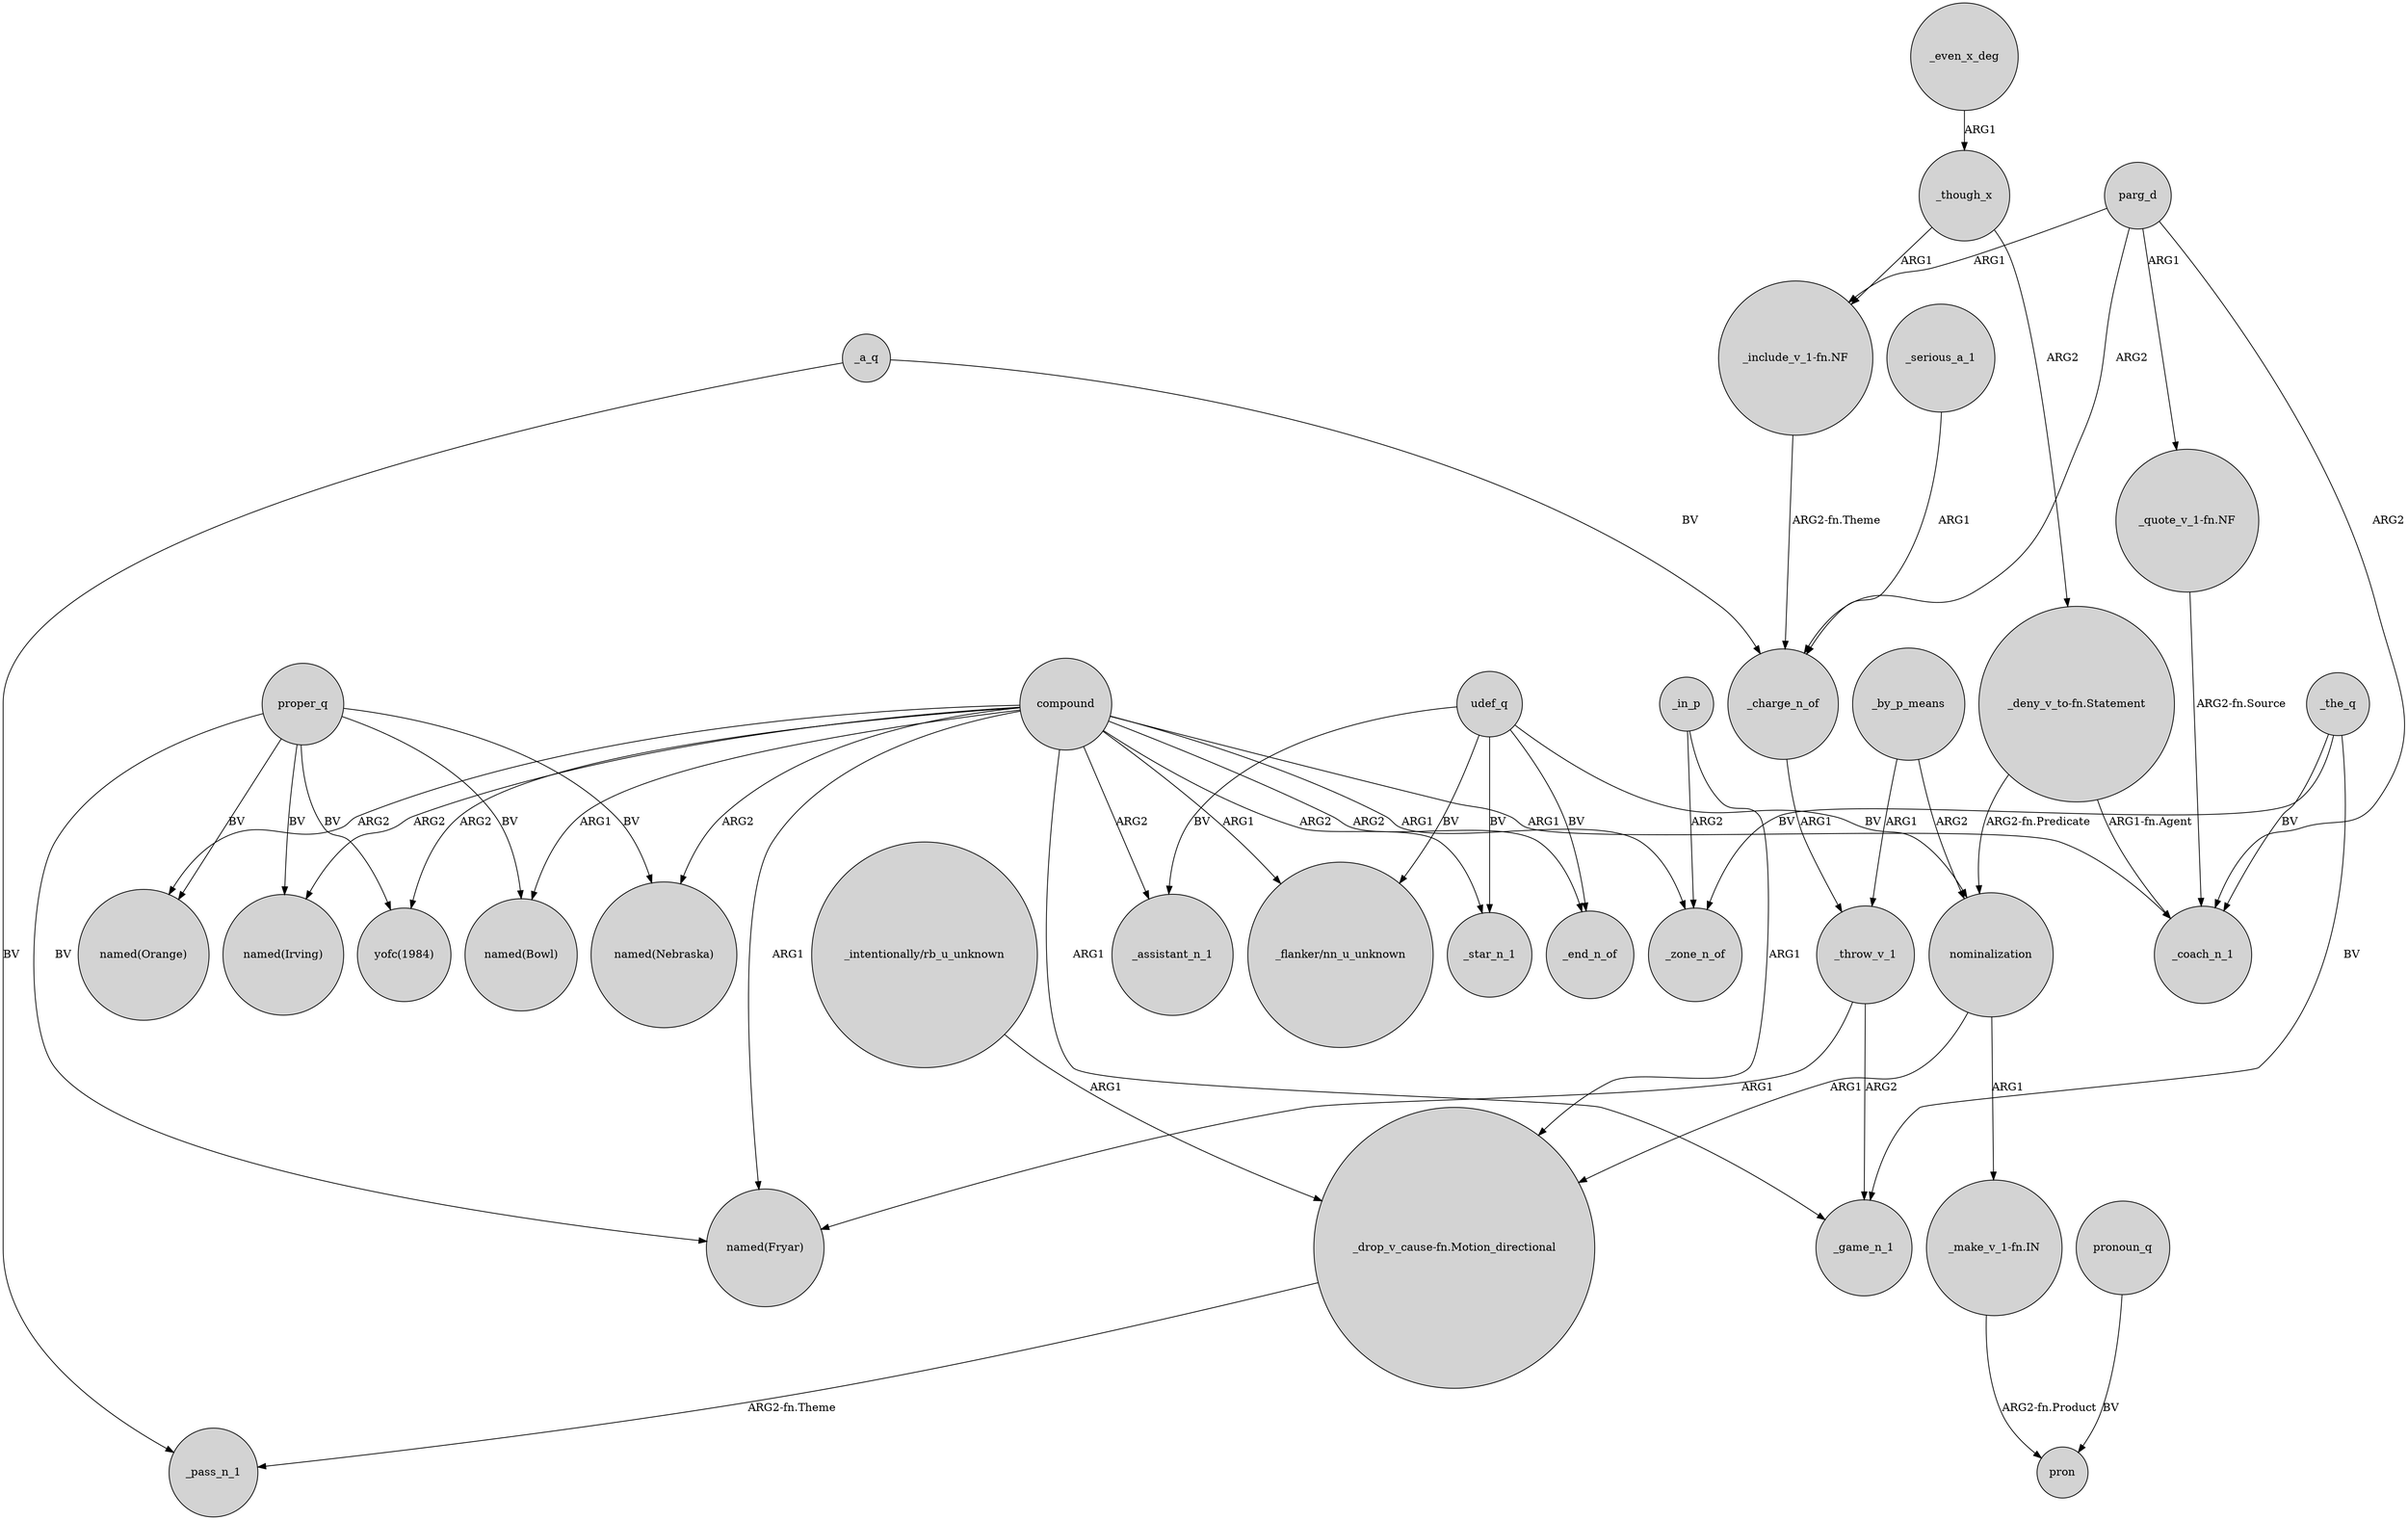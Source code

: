 digraph {
	node [shape=circle style=filled]
	"_deny_v_to-fn.Statement" -> nominalization [label="ARG2-fn.Predicate"]
	compound -> _game_n_1 [label=ARG1]
	"_drop_v_cause-fn.Motion_directional" -> _pass_n_1 [label="ARG2-fn.Theme"]
	_by_p_means -> nominalization [label=ARG2]
	proper_q -> "named(Fryar)" [label=BV]
	compound -> _star_n_1 [label=ARG2]
	nominalization -> "_make_v_1-fn.IN" [label=ARG1]
	udef_q -> _end_n_of [label=BV]
	_a_q -> _charge_n_of [label=BV]
	_the_q -> _coach_n_1 [label=BV]
	_though_x -> "_deny_v_to-fn.Statement" [label=ARG2]
	proper_q -> "named(Bowl)" [label=BV]
	_even_x_deg -> _though_x [label=ARG1]
	compound -> "named(Orange)" [label=ARG2]
	"_deny_v_to-fn.Statement" -> _coach_n_1 [label="ARG1-fn.Agent"]
	_charge_n_of -> _throw_v_1 [label=ARG1]
	compound -> _coach_n_1 [label=ARG1]
	compound -> "named(Nebraska)" [label=ARG2]
	_the_q -> _zone_n_of [label=BV]
	proper_q -> "yofc(1984)" [label=BV]
	parg_d -> _charge_n_of [label=ARG2]
	parg_d -> _coach_n_1 [label=ARG2]
	udef_q -> "_flanker/nn_u_unknown" [label=BV]
	compound -> "named(Bowl)" [label=ARG1]
	_in_p -> _zone_n_of [label=ARG2]
	compound -> "_flanker/nn_u_unknown" [label=ARG1]
	compound -> "yofc(1984)" [label=ARG2]
	compound -> _zone_n_of [label=ARG1]
	udef_q -> _assistant_n_1 [label=BV]
	parg_d -> "_quote_v_1-fn.NF" [label=ARG1]
	"_include_v_1-fn.NF" -> _charge_n_of [label="ARG2-fn.Theme"]
	_by_p_means -> _throw_v_1 [label=ARG1]
	pronoun_q -> pron [label=BV]
	compound -> "named(Fryar)" [label=ARG1]
	_though_x -> "_include_v_1-fn.NF" [label=ARG1]
	proper_q -> "named(Irving)" [label=BV]
	proper_q -> "named(Orange)" [label=BV]
	"_quote_v_1-fn.NF" -> _coach_n_1 [label="ARG2-fn.Source"]
	_a_q -> _pass_n_1 [label=BV]
	_in_p -> "_drop_v_cause-fn.Motion_directional" [label=ARG1]
	compound -> _end_n_of [label=ARG2]
	udef_q -> nominalization [label=BV]
	udef_q -> _star_n_1 [label=BV]
	_the_q -> _game_n_1 [label=BV]
	_serious_a_1 -> _charge_n_of [label=ARG1]
	_throw_v_1 -> _game_n_1 [label=ARG2]
	"_make_v_1-fn.IN" -> pron [label="ARG2-fn.Product"]
	"_intentionally/rb_u_unknown" -> "_drop_v_cause-fn.Motion_directional" [label=ARG1]
	compound -> "named(Irving)" [label=ARG2]
	compound -> _assistant_n_1 [label=ARG2]
	parg_d -> "_include_v_1-fn.NF" [label=ARG1]
	_throw_v_1 -> "named(Fryar)" [label=ARG1]
	proper_q -> "named(Nebraska)" [label=BV]
	nominalization -> "_drop_v_cause-fn.Motion_directional" [label=ARG1]
}
